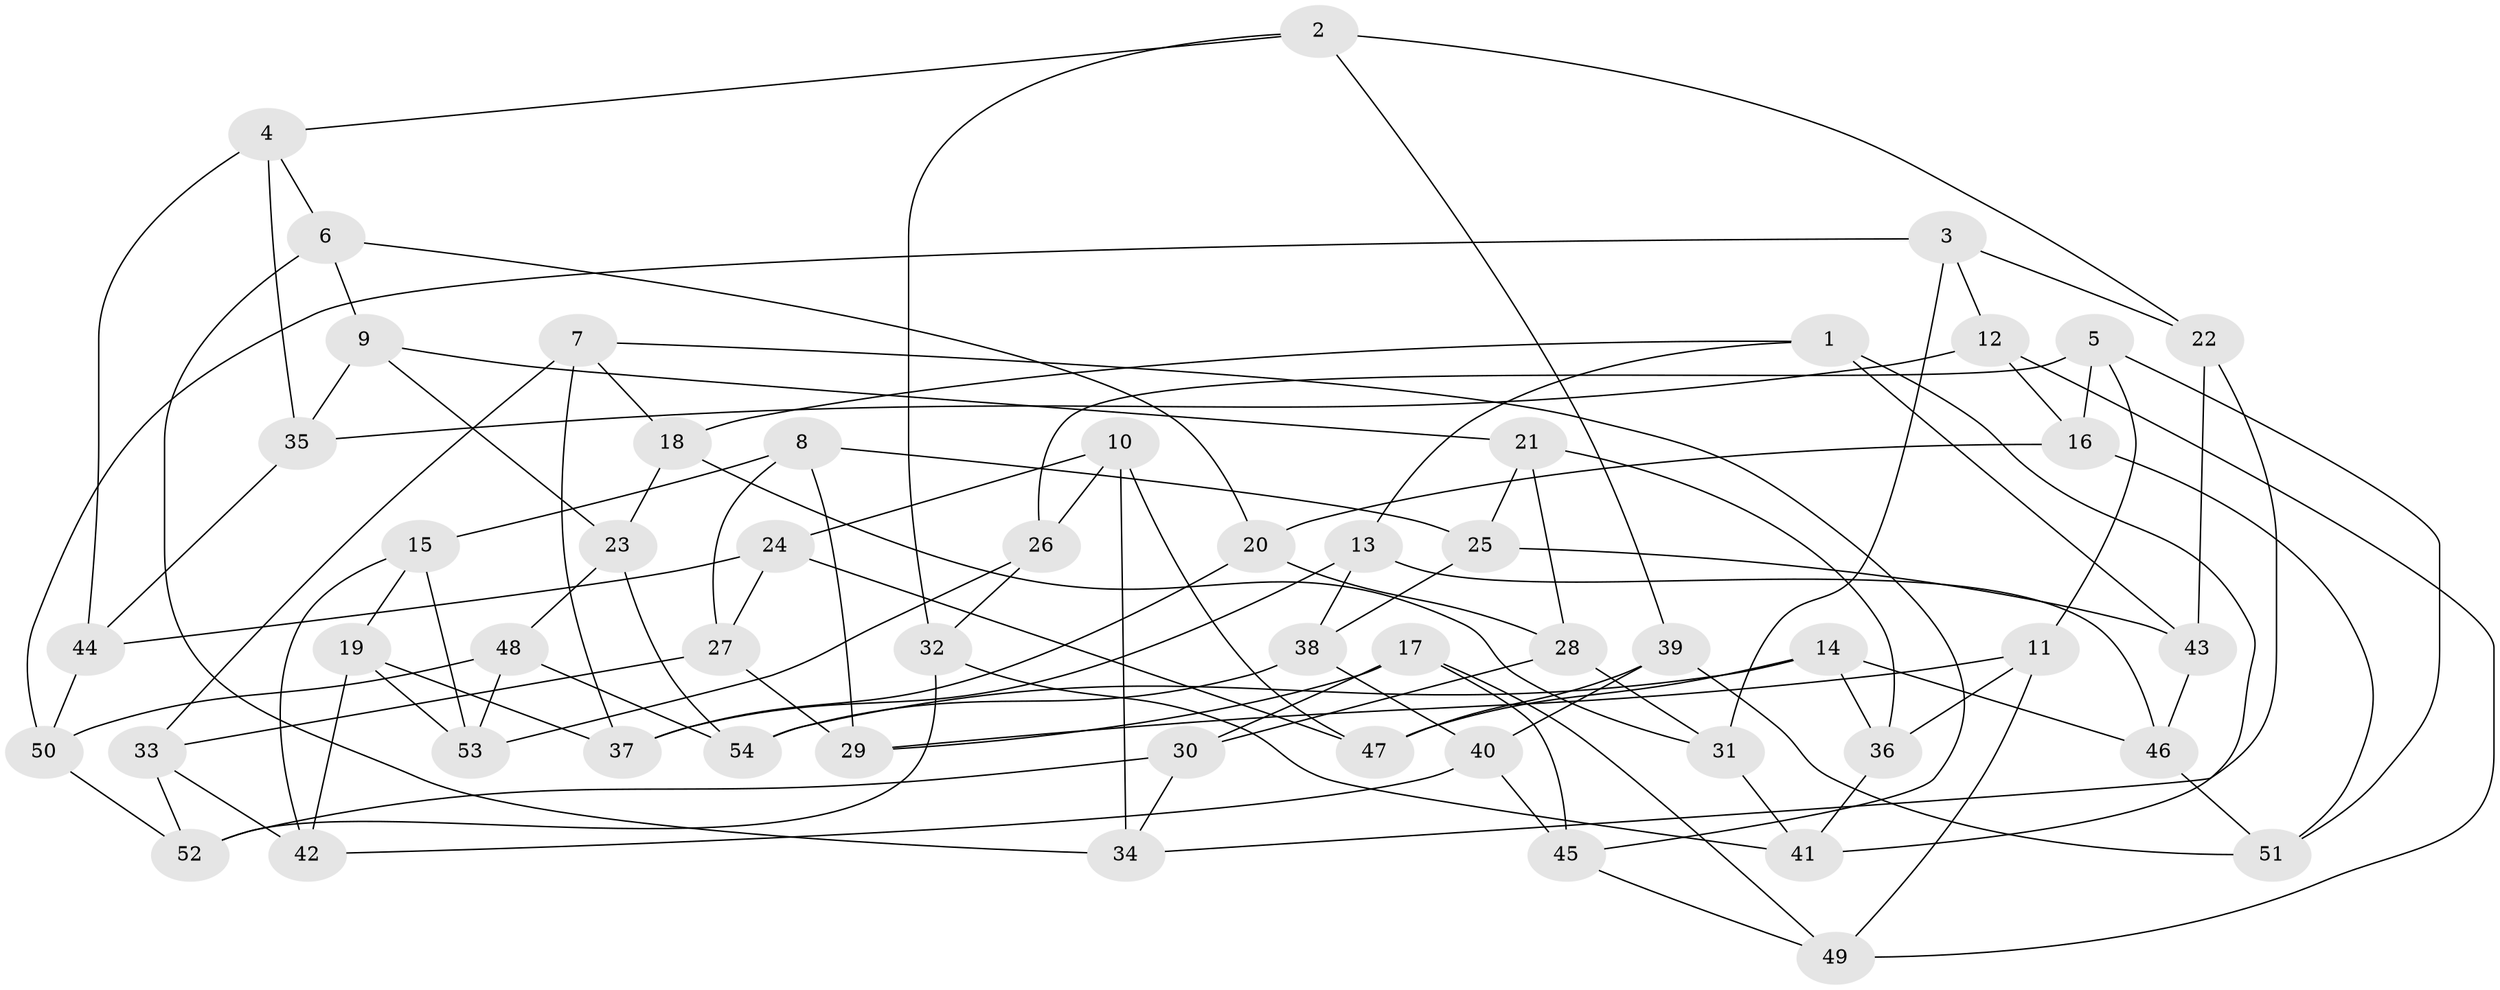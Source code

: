 // Generated by graph-tools (version 1.1) at 2025/50/03/09/25 03:50:50]
// undirected, 54 vertices, 108 edges
graph export_dot {
graph [start="1"]
  node [color=gray90,style=filled];
  1;
  2;
  3;
  4;
  5;
  6;
  7;
  8;
  9;
  10;
  11;
  12;
  13;
  14;
  15;
  16;
  17;
  18;
  19;
  20;
  21;
  22;
  23;
  24;
  25;
  26;
  27;
  28;
  29;
  30;
  31;
  32;
  33;
  34;
  35;
  36;
  37;
  38;
  39;
  40;
  41;
  42;
  43;
  44;
  45;
  46;
  47;
  48;
  49;
  50;
  51;
  52;
  53;
  54;
  1 -- 18;
  1 -- 13;
  1 -- 43;
  1 -- 41;
  2 -- 22;
  2 -- 39;
  2 -- 32;
  2 -- 4;
  3 -- 12;
  3 -- 22;
  3 -- 31;
  3 -- 50;
  4 -- 6;
  4 -- 44;
  4 -- 35;
  5 -- 16;
  5 -- 26;
  5 -- 51;
  5 -- 11;
  6 -- 34;
  6 -- 9;
  6 -- 20;
  7 -- 37;
  7 -- 45;
  7 -- 18;
  7 -- 33;
  8 -- 29;
  8 -- 27;
  8 -- 15;
  8 -- 25;
  9 -- 23;
  9 -- 21;
  9 -- 35;
  10 -- 26;
  10 -- 47;
  10 -- 34;
  10 -- 24;
  11 -- 49;
  11 -- 29;
  11 -- 36;
  12 -- 35;
  12 -- 49;
  12 -- 16;
  13 -- 37;
  13 -- 46;
  13 -- 38;
  14 -- 47;
  14 -- 36;
  14 -- 54;
  14 -- 46;
  15 -- 53;
  15 -- 19;
  15 -- 42;
  16 -- 51;
  16 -- 20;
  17 -- 45;
  17 -- 49;
  17 -- 29;
  17 -- 30;
  18 -- 31;
  18 -- 23;
  19 -- 42;
  19 -- 37;
  19 -- 53;
  20 -- 28;
  20 -- 37;
  21 -- 25;
  21 -- 36;
  21 -- 28;
  22 -- 43;
  22 -- 34;
  23 -- 48;
  23 -- 54;
  24 -- 44;
  24 -- 27;
  24 -- 47;
  25 -- 43;
  25 -- 38;
  26 -- 53;
  26 -- 32;
  27 -- 33;
  27 -- 29;
  28 -- 30;
  28 -- 31;
  30 -- 52;
  30 -- 34;
  31 -- 41;
  32 -- 41;
  32 -- 52;
  33 -- 42;
  33 -- 52;
  35 -- 44;
  36 -- 41;
  38 -- 40;
  38 -- 54;
  39 -- 47;
  39 -- 40;
  39 -- 51;
  40 -- 45;
  40 -- 42;
  43 -- 46;
  44 -- 50;
  45 -- 49;
  46 -- 51;
  48 -- 54;
  48 -- 50;
  48 -- 53;
  50 -- 52;
}
